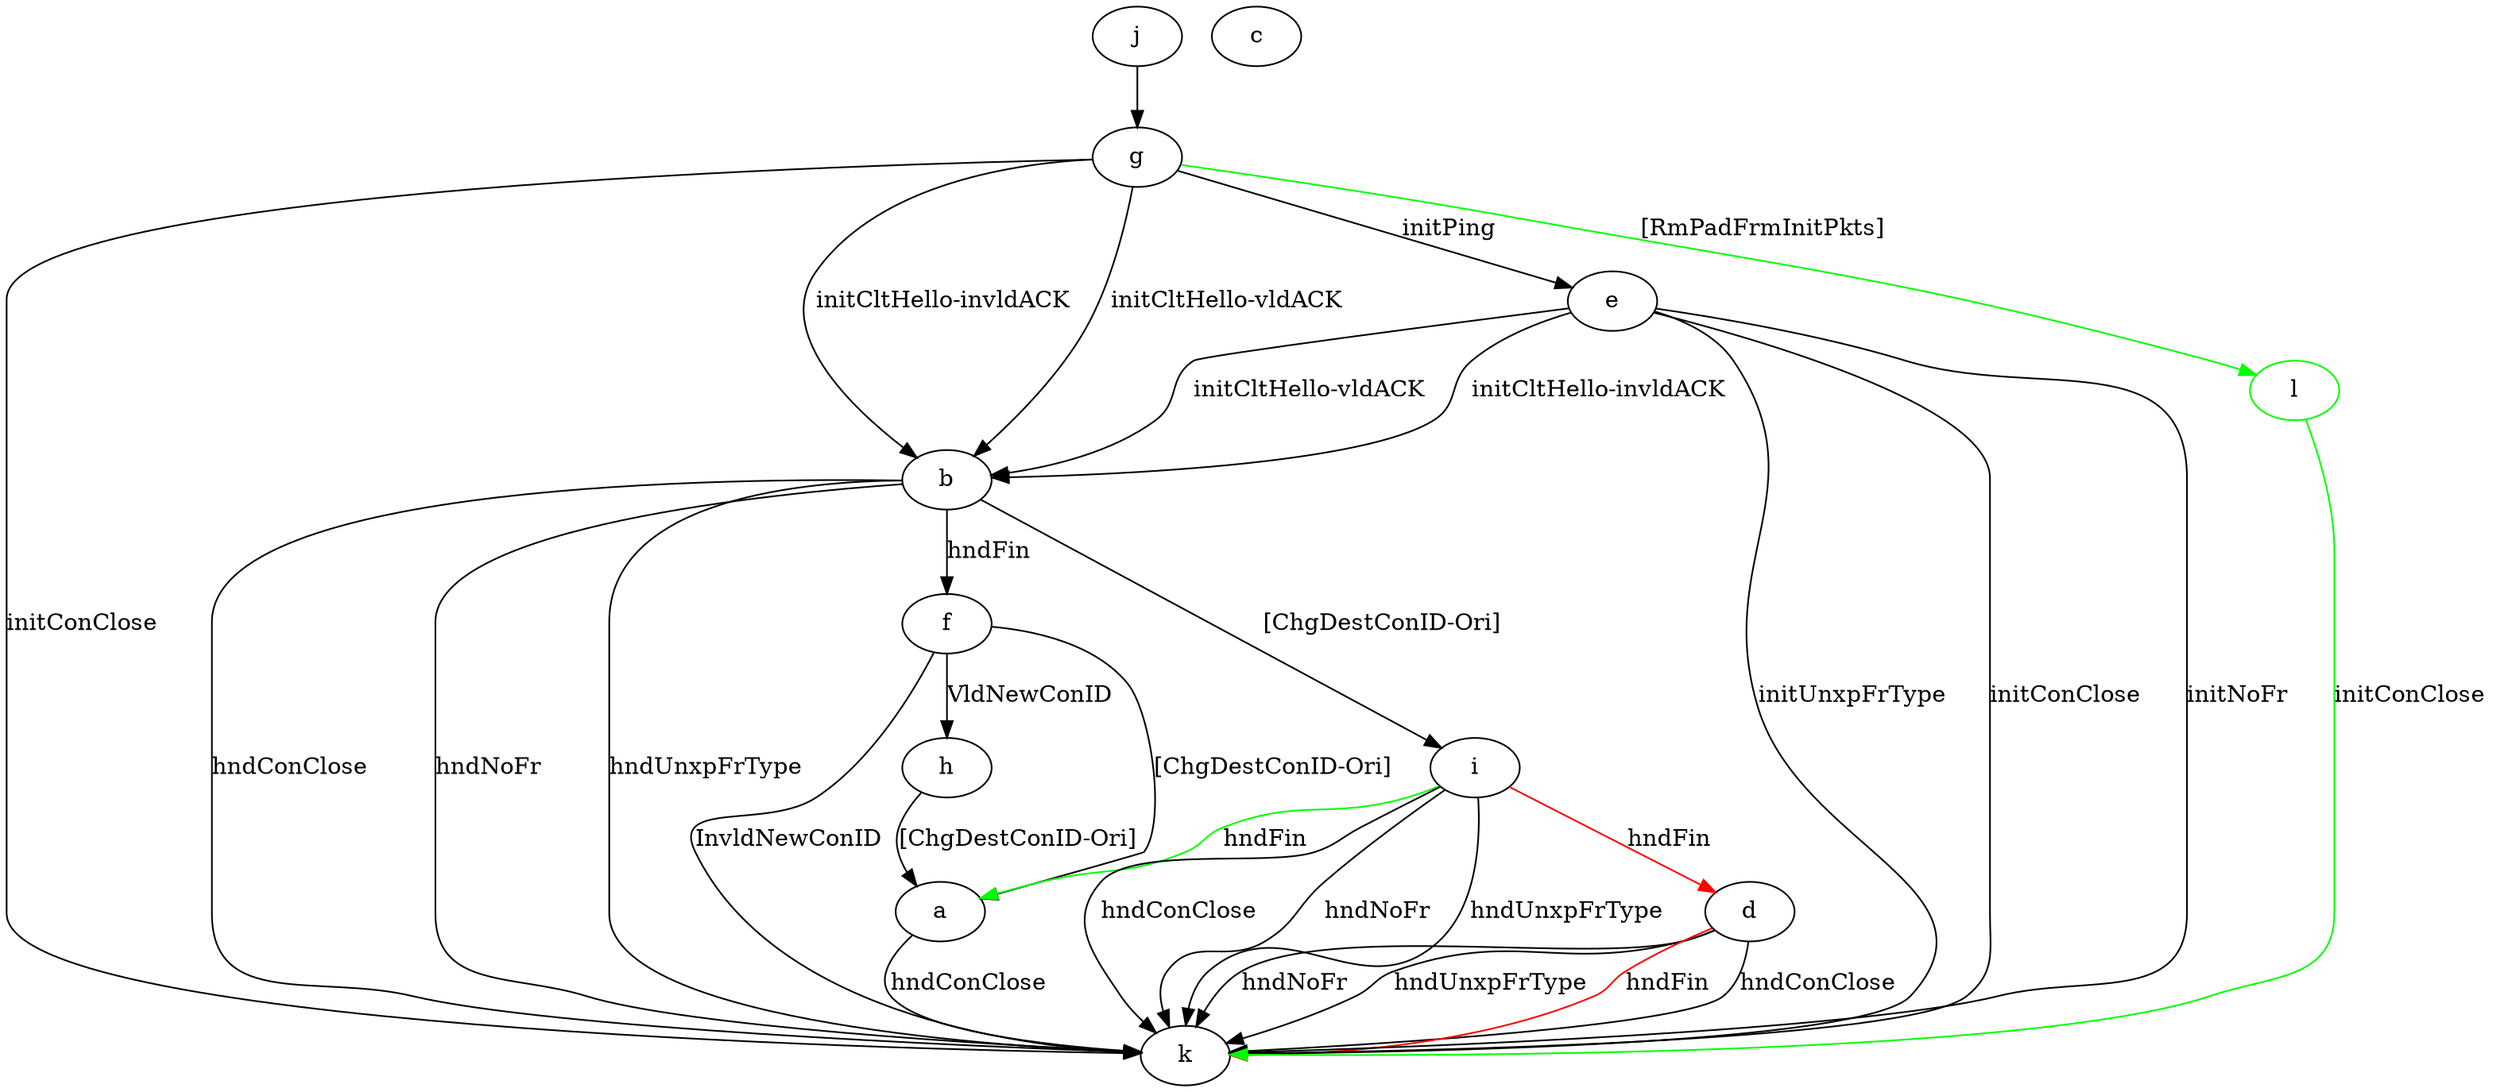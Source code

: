 digraph "" {
	a -> k	[key=0,
		label="hndConClose "];
	b -> f	[key=0,
		label="hndFin "];
	b -> i	[key=0,
		label="[ChgDestConID-Ori] "];
	b -> k	[key=0,
		label="hndConClose "];
	b -> k	[key=1,
		label="hndNoFr "];
	b -> k	[key=2,
		label="hndUnxpFrType "];
	c;
	d -> k	[key=0,
		label="hndConClose "];
	d -> k	[key=1,
		label="hndNoFr "];
	d -> k	[key=2,
		label="hndUnxpFrType "];
	d -> k	[key=3,
		color=red,
		label="hndFin "];
	e -> b	[key=0,
		label="initCltHello-vldACK "];
	e -> b	[key=1,
		label="initCltHello-invldACK "];
	e -> k	[key=0,
		label="initConClose "];
	e -> k	[key=1,
		label="initNoFr "];
	e -> k	[key=2,
		label="initUnxpFrType "];
	f -> a	[key=0,
		label="[ChgDestConID-Ori] "];
	f -> h	[key=0,
		label="VldNewConID "];
	f -> k	[key=0,
		label="InvldNewConID "];
	g -> b	[key=0,
		label="initCltHello-vldACK "];
	g -> b	[key=1,
		label="initCltHello-invldACK "];
	g -> e	[key=0,
		label="initPing "];
	g -> k	[key=0,
		label="initConClose "];
	l	[color=green];
	g -> l	[key=0,
		color=green,
		label="[RmPadFrmInitPkts] "];
	h -> a	[key=0,
		label="[ChgDestConID-Ori] "];
	i -> a	[key=0,
		color=green,
		label="hndFin "];
	i -> d	[key=0,
		color=red,
		label="hndFin "];
	i -> k	[key=0,
		label="hndConClose "];
	i -> k	[key=1,
		label="hndNoFr "];
	i -> k	[key=2,
		label="hndUnxpFrType "];
	j -> g	[key=0];
	l -> k	[key=0,
		color=green,
		label="initConClose "];
}

